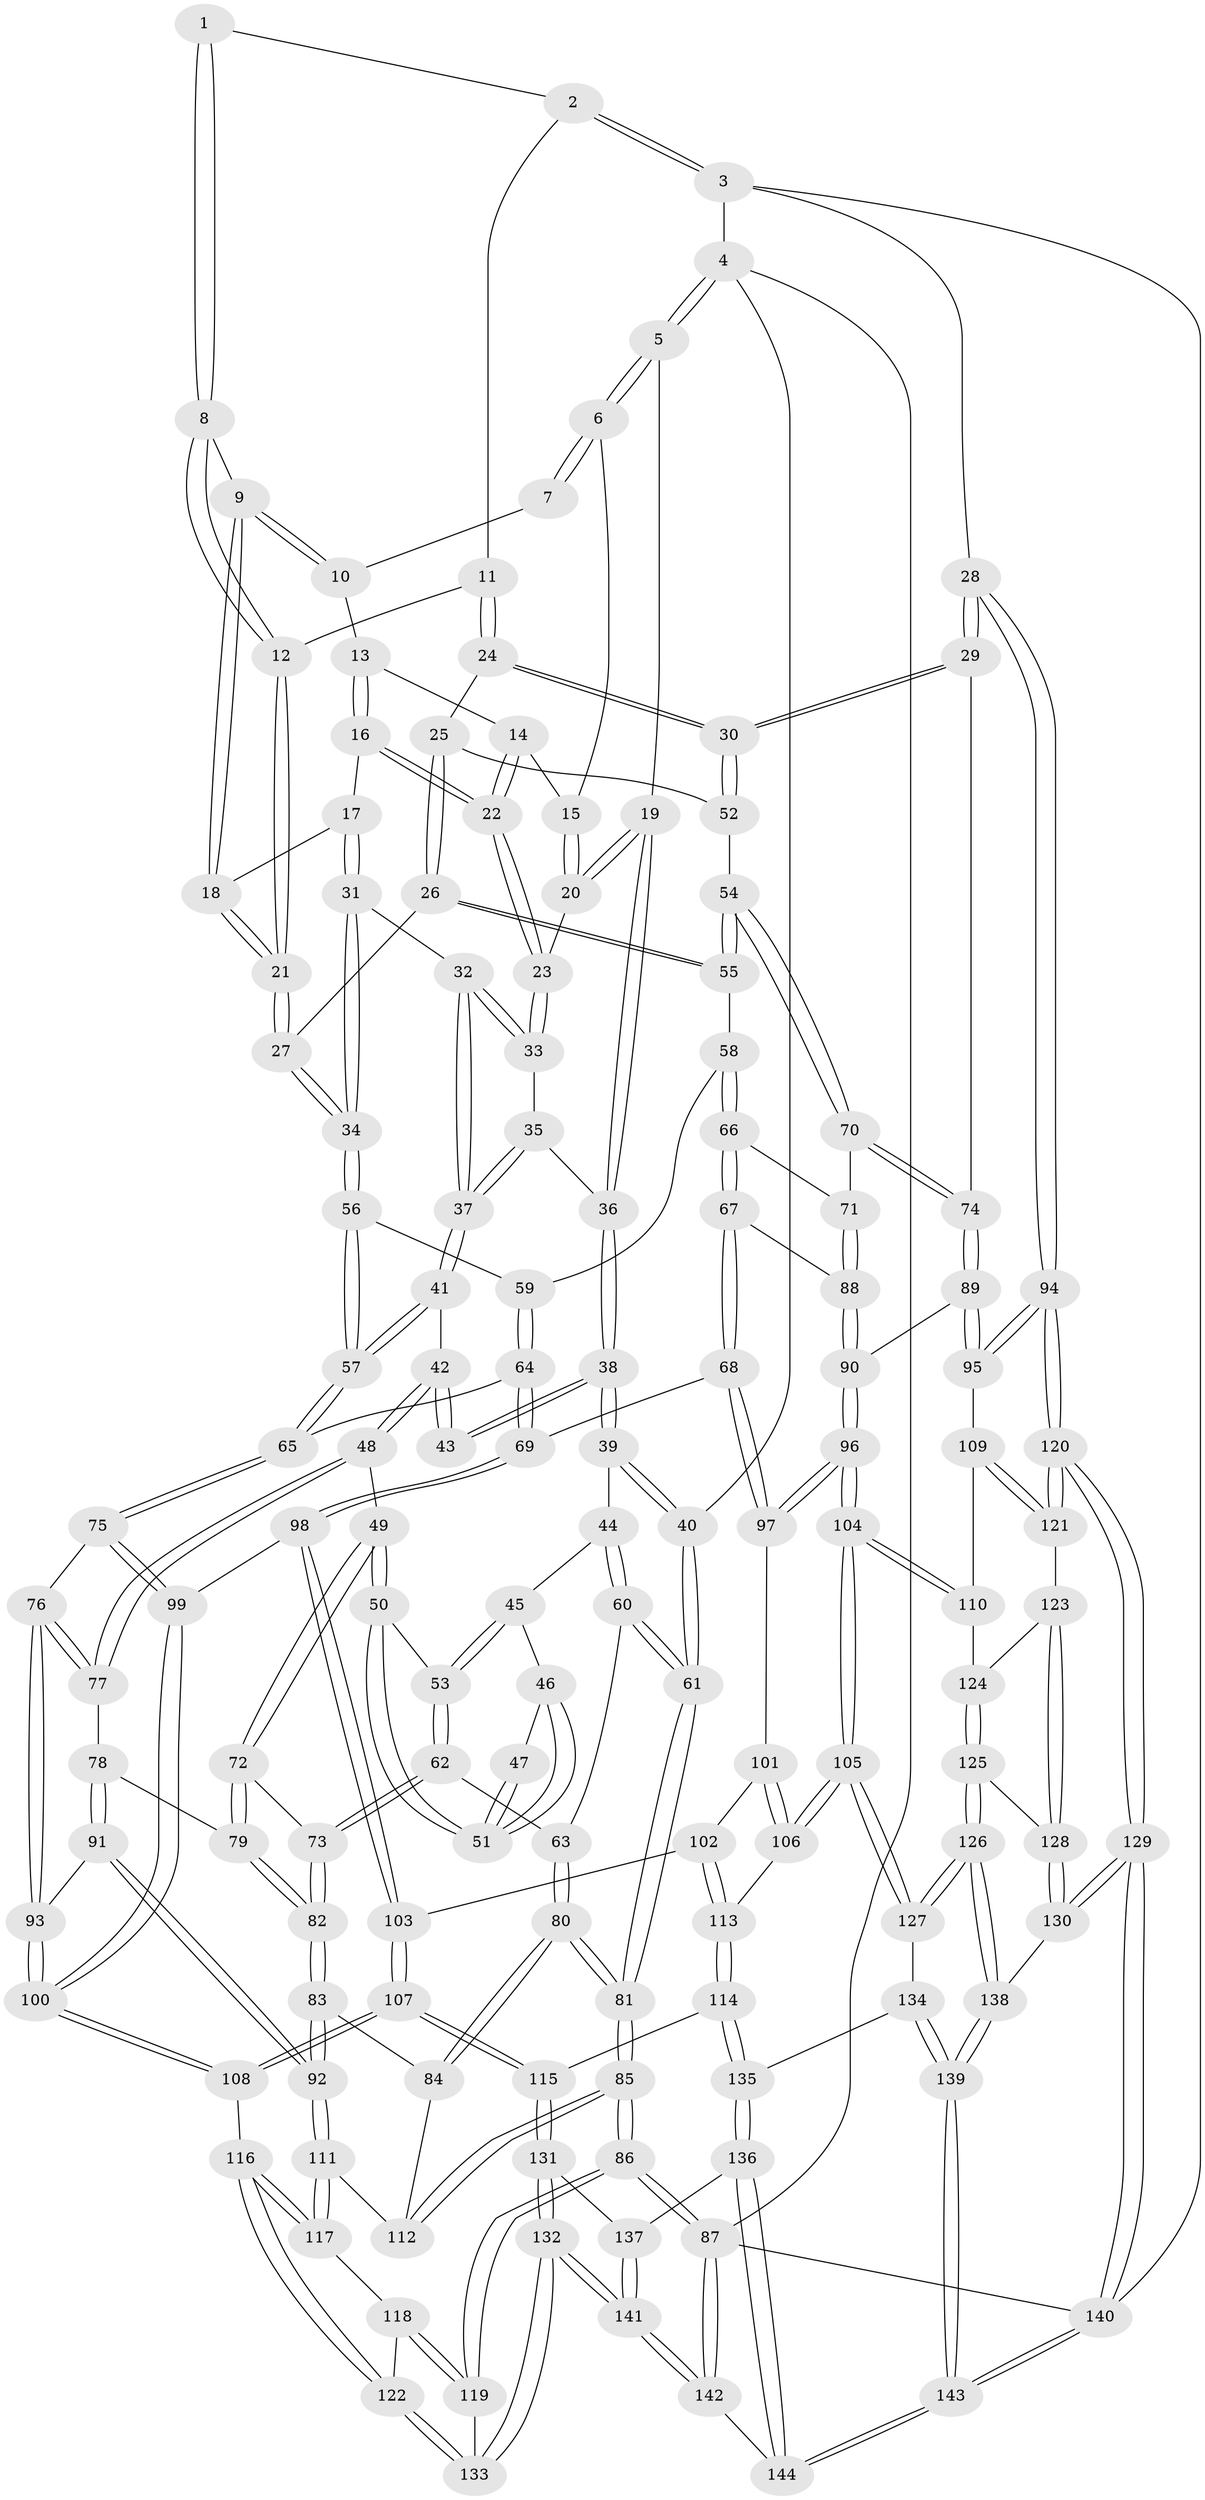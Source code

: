 // coarse degree distribution, {3: 0.08, 4: 0.47, 5: 0.38, 6: 0.06, 8: 0.01}
// Generated by graph-tools (version 1.1) at 2025/52/02/27/25 19:52:36]
// undirected, 144 vertices, 357 edges
graph export_dot {
graph [start="1"]
  node [color=gray90,style=filled];
  1 [pos="+0.5073193033748379+0"];
  2 [pos="+0.8504645250475139+0"];
  3 [pos="+1+0"];
  4 [pos="+0+0"];
  5 [pos="+0.051632563664303535+0"];
  6 [pos="+0.41309267355764123+0"];
  7 [pos="+0.42784398939199286+0"];
  8 [pos="+0.6091407894663634+0.06539794677127306"];
  9 [pos="+0.5798845727261847+0.10018986340870052"];
  10 [pos="+0.4756521694296974+0"];
  11 [pos="+0.7621628135215489+0.051741648358987924"];
  12 [pos="+0.7431856863813979+0.05871461439973163"];
  13 [pos="+0.4870747333136111+0.03697239208996804"];
  14 [pos="+0.45148823703499696+0.11955758623952863"];
  15 [pos="+0.40408419346298907+0.047805144151563894"];
  16 [pos="+0.5517544997671991+0.1338799658408942"];
  17 [pos="+0.5577490304145161+0.13459732083717668"];
  18 [pos="+0.5610814153605832+0.13459454452148922"];
  19 [pos="+0.28172944789066423+0.14777567267149025"];
  20 [pos="+0.3398885131393519+0.13883095837514361"];
  21 [pos="+0.6163245468856308+0.2008109809526266"];
  22 [pos="+0.45763608684719415+0.1527634459871995"];
  23 [pos="+0.4443507241151674+0.1665355693165959"];
  24 [pos="+0.7810739947061417+0.09030551234038094"];
  25 [pos="+0.7406679341982164+0.23462295890584914"];
  26 [pos="+0.6829336474252063+0.25480077096510495"];
  27 [pos="+0.6183057092047602+0.20754444692971744"];
  28 [pos="+1+0.2773300747102725"];
  29 [pos="+1+0.28495690772438237"];
  30 [pos="+1+0.2776265942620538"];
  31 [pos="+0.4911008760396367+0.27012370352753584"];
  32 [pos="+0.450751610549573+0.1993924792716071"];
  33 [pos="+0.4443968496119391+0.17781169638855876"];
  34 [pos="+0.505075353066552+0.30564015569992514"];
  35 [pos="+0.38338259942448577+0.22508559041446208"];
  36 [pos="+0.2791530847491725+0.15997991462526356"];
  37 [pos="+0.3657692107015383+0.30246179734272916"];
  38 [pos="+0.27203835425816164+0.18035372524017546"];
  39 [pos="+0.0498999861977675+0.2202965347979518"];
  40 [pos="+0+0"];
  41 [pos="+0.34154449364706474+0.35734621276813794"];
  42 [pos="+0.3254068735421035+0.3556199071022227"];
  43 [pos="+0.2726924675447804+0.20359216429044835"];
  44 [pos="+0.057431214241366796+0.22890350056654682"];
  45 [pos="+0.14204388089851025+0.2671322838318485"];
  46 [pos="+0.17371727672711892+0.2640223008649184"];
  47 [pos="+0.2021174846837193+0.2547464127921688"];
  48 [pos="+0.3251032589522724+0.35578830754087326"];
  49 [pos="+0.27055411329626655+0.3769400167975898"];
  50 [pos="+0.2532036075771326+0.3762497659128761"];
  51 [pos="+0.21797586847713837+0.31088474374161706"];
  52 [pos="+0.799640717584829+0.26772661818554117"];
  53 [pos="+0.21450492057644993+0.38039097790999554"];
  54 [pos="+0.7567155733257319+0.400452996201238"];
  55 [pos="+0.6683863609079169+0.34459777179753237"];
  56 [pos="+0.49986309601952766+0.32934870774044117"];
  57 [pos="+0.366555221926075+0.366911648008417"];
  58 [pos="+0.6000622557771428+0.3842679895382408"];
  59 [pos="+0.5173736190737132+0.3453641387700717"];
  60 [pos="+0.11958003905698274+0.41307166373844845"];
  61 [pos="+0+0.1937043341237024"];
  62 [pos="+0.13135303296685794+0.4166846443676086"];
  63 [pos="+0.12025216859125766+0.4143608430024375"];
  64 [pos="+0.486634938367416+0.5306263663216686"];
  65 [pos="+0.42609716416851817+0.5163442153903554"];
  66 [pos="+0.6052879103886227+0.44159545063710826"];
  67 [pos="+0.5865073649211117+0.5211531628684025"];
  68 [pos="+0.5631913910164777+0.5506820262260381"];
  69 [pos="+0.49258039011389787+0.5341063118786744"];
  70 [pos="+0.7865650708130235+0.4441860014128879"];
  71 [pos="+0.7654959369666177+0.4656768036131714"];
  72 [pos="+0.2537260725376647+0.48024895810564516"];
  73 [pos="+0.16625118900390323+0.514021471560215"];
  74 [pos="+0.9046135815679758+0.44820583503582406"];
  75 [pos="+0.3781421395848754+0.553802990902538"];
  76 [pos="+0.3557762623446228+0.552996759906313"];
  77 [pos="+0.3123564705308023+0.5427692049557878"];
  78 [pos="+0.3042054439054609+0.5434330324198055"];
  79 [pos="+0.277961856418049+0.5366052158465722"];
  80 [pos="+0+0.5917262891330801"];
  81 [pos="+0+0.5924962964842203"];
  82 [pos="+0.16065123519429195+0.6052470409634848"];
  83 [pos="+0.1581373417519638+0.6103144916516785"];
  84 [pos="+0.12347754607825671+0.6102927600418384"];
  85 [pos="+0+0.8811044389587712"];
  86 [pos="+0+1"];
  87 [pos="+0+1"];
  88 [pos="+0.7384202910391041+0.5127658252978352"];
  89 [pos="+0.8872719285210551+0.6178252565559583"];
  90 [pos="+0.7418398989333578+0.5925636507427612"];
  91 [pos="+0.26593736324671113+0.6774409374898089"];
  92 [pos="+0.20554937870179155+0.675178329105644"];
  93 [pos="+0.27159298193268894+0.6789423060299705"];
  94 [pos="+1+0.7829448660356721"];
  95 [pos="+0.896333852125468+0.6393448815380287"];
  96 [pos="+0.6876118063371289+0.6556594176693131"];
  97 [pos="+0.56822055718119+0.5632463250023275"];
  98 [pos="+0.44178147768751935+0.6662591729774796"];
  99 [pos="+0.3811687938624594+0.6367125621787082"];
  100 [pos="+0.31058455899540044+0.6961202873344902"];
  101 [pos="+0.533261860843808+0.6638467991475188"];
  102 [pos="+0.5048114722246989+0.6848847656196749"];
  103 [pos="+0.45092882118060434+0.681011586029206"];
  104 [pos="+0.6977227611574351+0.7712950605059286"];
  105 [pos="+0.6911074671723635+0.781078193446722"];
  106 [pos="+0.6714536477579595+0.7796160241692618"];
  107 [pos="+0.39954660300884326+0.7859032373623522"];
  108 [pos="+0.3549543431646262+0.7740675523816088"];
  109 [pos="+0.8194267680327295+0.7344948572286158"];
  110 [pos="+0.7969714579762902+0.7461989976140662"];
  111 [pos="+0.18783980145549434+0.7288639360048405"];
  112 [pos="+0.09066287494169879+0.7462041484431232"];
  113 [pos="+0.5300726975029716+0.8023432203432286"];
  114 [pos="+0.48207487523391845+0.834258882163058"];
  115 [pos="+0.43928250757399795+0.8257412274705669"];
  116 [pos="+0.31370072703585955+0.8077862361637498"];
  117 [pos="+0.18901236262617635+0.747583392372185"];
  118 [pos="+0.18514608289662646+0.7700662787154815"];
  119 [pos="+0.059168495525507146+0.9065260132719802"];
  120 [pos="+1+0.8385258748165946"];
  121 [pos="+0.9179603880442428+0.7986444818946629"];
  122 [pos="+0.26215040209955937+0.8812114998391075"];
  123 [pos="+0.866343388754206+0.8385563651996695"];
  124 [pos="+0.8624221552895168+0.8379431258281246"];
  125 [pos="+0.8217372285921312+0.8695008870461454"];
  126 [pos="+0.7408899306207914+0.8830979150821578"];
  127 [pos="+0.6937264001491777+0.7969604876696493"];
  128 [pos="+0.9141144650060854+0.9137118153838718"];
  129 [pos="+1+0.895372647212639"];
  130 [pos="+0.9146848363963649+0.914249803749416"];
  131 [pos="+0.38189330155419093+0.9131224661376631"];
  132 [pos="+0.30702672271258835+0.9726479607197882"];
  133 [pos="+0.25943721513483553+0.8978527762967006"];
  134 [pos="+0.5990126037824027+0.9223736293206811"];
  135 [pos="+0.5326210234885106+0.9700164953309239"];
  136 [pos="+0.5311111893421011+0.978531756326272"];
  137 [pos="+0.4743776348583059+0.9686597867083871"];
  138 [pos="+0.7646409682689752+1"];
  139 [pos="+0.7644681292725718+1"];
  140 [pos="+1+1"];
  141 [pos="+0.3075362855202007+0.9987392922713765"];
  142 [pos="+0.26903186387662514+1"];
  143 [pos="+0.739878588533234+1"];
  144 [pos="+0.5759162848224298+1"];
  1 -- 2;
  1 -- 8;
  1 -- 8;
  2 -- 3;
  2 -- 3;
  2 -- 11;
  3 -- 4;
  3 -- 28;
  3 -- 140;
  4 -- 5;
  4 -- 5;
  4 -- 40;
  4 -- 87;
  5 -- 6;
  5 -- 6;
  5 -- 19;
  6 -- 7;
  6 -- 7;
  6 -- 15;
  7 -- 10;
  8 -- 9;
  8 -- 12;
  8 -- 12;
  9 -- 10;
  9 -- 10;
  9 -- 18;
  9 -- 18;
  10 -- 13;
  11 -- 12;
  11 -- 24;
  11 -- 24;
  12 -- 21;
  12 -- 21;
  13 -- 14;
  13 -- 16;
  13 -- 16;
  14 -- 15;
  14 -- 22;
  14 -- 22;
  15 -- 20;
  15 -- 20;
  16 -- 17;
  16 -- 22;
  16 -- 22;
  17 -- 18;
  17 -- 31;
  17 -- 31;
  18 -- 21;
  18 -- 21;
  19 -- 20;
  19 -- 20;
  19 -- 36;
  19 -- 36;
  20 -- 23;
  21 -- 27;
  21 -- 27;
  22 -- 23;
  22 -- 23;
  23 -- 33;
  23 -- 33;
  24 -- 25;
  24 -- 30;
  24 -- 30;
  25 -- 26;
  25 -- 26;
  25 -- 52;
  26 -- 27;
  26 -- 55;
  26 -- 55;
  27 -- 34;
  27 -- 34;
  28 -- 29;
  28 -- 29;
  28 -- 94;
  28 -- 94;
  29 -- 30;
  29 -- 30;
  29 -- 74;
  30 -- 52;
  30 -- 52;
  31 -- 32;
  31 -- 34;
  31 -- 34;
  32 -- 33;
  32 -- 33;
  32 -- 37;
  32 -- 37;
  33 -- 35;
  34 -- 56;
  34 -- 56;
  35 -- 36;
  35 -- 37;
  35 -- 37;
  36 -- 38;
  36 -- 38;
  37 -- 41;
  37 -- 41;
  38 -- 39;
  38 -- 39;
  38 -- 43;
  38 -- 43;
  39 -- 40;
  39 -- 40;
  39 -- 44;
  40 -- 61;
  40 -- 61;
  41 -- 42;
  41 -- 57;
  41 -- 57;
  42 -- 43;
  42 -- 43;
  42 -- 48;
  42 -- 48;
  44 -- 45;
  44 -- 60;
  44 -- 60;
  45 -- 46;
  45 -- 53;
  45 -- 53;
  46 -- 47;
  46 -- 51;
  46 -- 51;
  47 -- 51;
  47 -- 51;
  48 -- 49;
  48 -- 77;
  48 -- 77;
  49 -- 50;
  49 -- 50;
  49 -- 72;
  49 -- 72;
  50 -- 51;
  50 -- 51;
  50 -- 53;
  52 -- 54;
  53 -- 62;
  53 -- 62;
  54 -- 55;
  54 -- 55;
  54 -- 70;
  54 -- 70;
  55 -- 58;
  56 -- 57;
  56 -- 57;
  56 -- 59;
  57 -- 65;
  57 -- 65;
  58 -- 59;
  58 -- 66;
  58 -- 66;
  59 -- 64;
  59 -- 64;
  60 -- 61;
  60 -- 61;
  60 -- 63;
  61 -- 81;
  61 -- 81;
  62 -- 63;
  62 -- 73;
  62 -- 73;
  63 -- 80;
  63 -- 80;
  64 -- 65;
  64 -- 69;
  64 -- 69;
  65 -- 75;
  65 -- 75;
  66 -- 67;
  66 -- 67;
  66 -- 71;
  67 -- 68;
  67 -- 68;
  67 -- 88;
  68 -- 69;
  68 -- 97;
  68 -- 97;
  69 -- 98;
  69 -- 98;
  70 -- 71;
  70 -- 74;
  70 -- 74;
  71 -- 88;
  71 -- 88;
  72 -- 73;
  72 -- 79;
  72 -- 79;
  73 -- 82;
  73 -- 82;
  74 -- 89;
  74 -- 89;
  75 -- 76;
  75 -- 99;
  75 -- 99;
  76 -- 77;
  76 -- 77;
  76 -- 93;
  76 -- 93;
  77 -- 78;
  78 -- 79;
  78 -- 91;
  78 -- 91;
  79 -- 82;
  79 -- 82;
  80 -- 81;
  80 -- 81;
  80 -- 84;
  80 -- 84;
  81 -- 85;
  81 -- 85;
  82 -- 83;
  82 -- 83;
  83 -- 84;
  83 -- 92;
  83 -- 92;
  84 -- 112;
  85 -- 86;
  85 -- 86;
  85 -- 112;
  85 -- 112;
  86 -- 87;
  86 -- 87;
  86 -- 119;
  86 -- 119;
  87 -- 142;
  87 -- 142;
  87 -- 140;
  88 -- 90;
  88 -- 90;
  89 -- 90;
  89 -- 95;
  89 -- 95;
  90 -- 96;
  90 -- 96;
  91 -- 92;
  91 -- 92;
  91 -- 93;
  92 -- 111;
  92 -- 111;
  93 -- 100;
  93 -- 100;
  94 -- 95;
  94 -- 95;
  94 -- 120;
  94 -- 120;
  95 -- 109;
  96 -- 97;
  96 -- 97;
  96 -- 104;
  96 -- 104;
  97 -- 101;
  98 -- 99;
  98 -- 103;
  98 -- 103;
  99 -- 100;
  99 -- 100;
  100 -- 108;
  100 -- 108;
  101 -- 102;
  101 -- 106;
  101 -- 106;
  102 -- 103;
  102 -- 113;
  102 -- 113;
  103 -- 107;
  103 -- 107;
  104 -- 105;
  104 -- 105;
  104 -- 110;
  104 -- 110;
  105 -- 106;
  105 -- 106;
  105 -- 127;
  105 -- 127;
  106 -- 113;
  107 -- 108;
  107 -- 108;
  107 -- 115;
  107 -- 115;
  108 -- 116;
  109 -- 110;
  109 -- 121;
  109 -- 121;
  110 -- 124;
  111 -- 112;
  111 -- 117;
  111 -- 117;
  113 -- 114;
  113 -- 114;
  114 -- 115;
  114 -- 135;
  114 -- 135;
  115 -- 131;
  115 -- 131;
  116 -- 117;
  116 -- 117;
  116 -- 122;
  116 -- 122;
  117 -- 118;
  118 -- 119;
  118 -- 119;
  118 -- 122;
  119 -- 133;
  120 -- 121;
  120 -- 121;
  120 -- 129;
  120 -- 129;
  121 -- 123;
  122 -- 133;
  122 -- 133;
  123 -- 124;
  123 -- 128;
  123 -- 128;
  124 -- 125;
  124 -- 125;
  125 -- 126;
  125 -- 126;
  125 -- 128;
  126 -- 127;
  126 -- 127;
  126 -- 138;
  126 -- 138;
  127 -- 134;
  128 -- 130;
  128 -- 130;
  129 -- 130;
  129 -- 130;
  129 -- 140;
  129 -- 140;
  130 -- 138;
  131 -- 132;
  131 -- 132;
  131 -- 137;
  132 -- 133;
  132 -- 133;
  132 -- 141;
  132 -- 141;
  134 -- 135;
  134 -- 139;
  134 -- 139;
  135 -- 136;
  135 -- 136;
  136 -- 137;
  136 -- 144;
  136 -- 144;
  137 -- 141;
  137 -- 141;
  138 -- 139;
  138 -- 139;
  139 -- 143;
  139 -- 143;
  140 -- 143;
  140 -- 143;
  141 -- 142;
  141 -- 142;
  142 -- 144;
  143 -- 144;
  143 -- 144;
}
